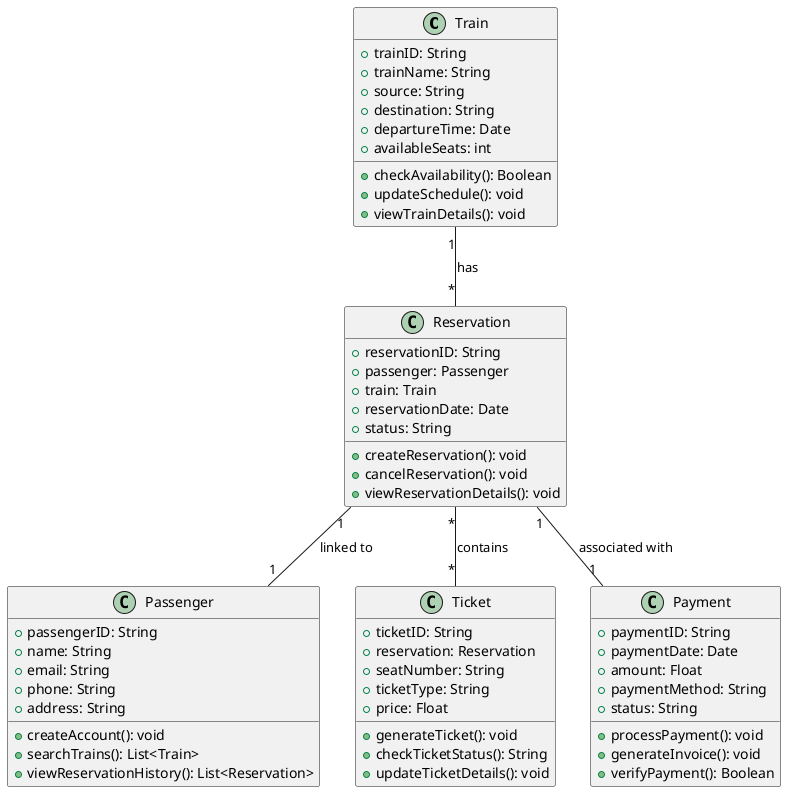 @startuml

class Train {
  +trainID: String
  +trainName: String
  +source: String
  +destination: String
  +departureTime: Date
  +availableSeats: int
  +checkAvailability(): Boolean
  +updateSchedule(): void
  +viewTrainDetails(): void
}

class Reservation {
  +reservationID: String
  +passenger: Passenger
  +train: Train
  +reservationDate: Date
  +status: String
  +createReservation(): void
  +cancelReservation(): void
  +viewReservationDetails(): void
}

class Passenger {
  +passengerID: String
  +name: String
  +email: String
  +phone: String
  +address: String
  +createAccount(): void
  +searchTrains(): List<Train>
  +viewReservationHistory(): List<Reservation>
}

class Ticket {
  +ticketID: String
  +reservation: Reservation
  +seatNumber: String
  +ticketType: String
  +price: Float
  +generateTicket(): void
  +checkTicketStatus(): String
  +updateTicketDetails(): void
}

class Payment {
  +paymentID: String
  +paymentDate: Date
  +amount: Float
  +paymentMethod: String
  +status: String
  +processPayment(): void
  +generateInvoice(): void
  +verifyPayment(): Boolean
}

Train "1" -- "*" Reservation : has
Reservation "1" -- "1" Passenger : linked to
Reservation "*" -- "*" Ticket : contains
Reservation "1" -- "1" Payment : associated with

@enduml
